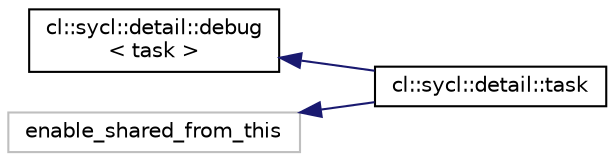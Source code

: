 digraph "Graphical Class Hierarchy"
{
 // INTERACTIVE_SVG=YES
  bgcolor="transparent";
  edge [fontname="Helvetica",fontsize="10",labelfontname="Helvetica",labelfontsize="10"];
  node [fontname="Helvetica",fontsize="10",shape=record];
  rankdir="LR";
  Node1 [label="cl::sycl::detail::debug\l\< task \>",height=0.2,width=0.4,color="black",URL="$group__debug__trace.html"];
  Node1 -> Node2 [dir="back",color="midnightblue",fontsize="10",style="solid",fontname="Helvetica"];
  Node2 [label="cl::sycl::detail::task",height=0.2,width=0.4,color="black",URL="$structcl_1_1sycl_1_1detail_1_1task.html",tooltip="The abstraction to represent SYCL tasks executing inside command_group. "];
  Node3 [label="enable_shared_from_this",height=0.2,width=0.4,color="grey75"];
  Node3 -> Node2 [dir="back",color="midnightblue",fontsize="10",style="solid",fontname="Helvetica"];
}
